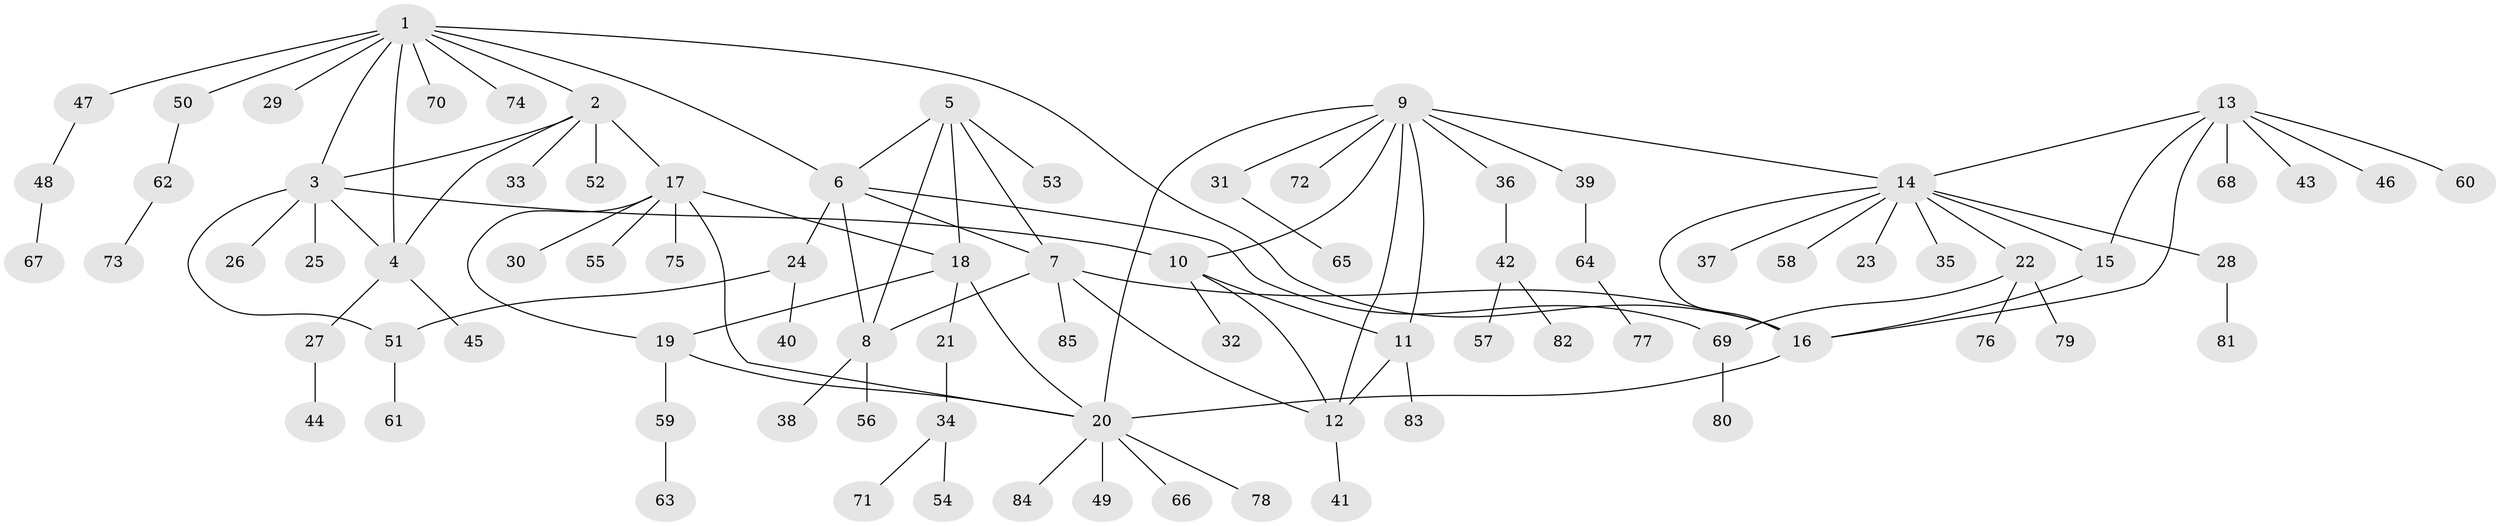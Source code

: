 // coarse degree distribution, {5: 0.11538461538461539, 2: 0.19230769230769232, 6: 0.019230769230769232, 9: 0.019230769230769232, 3: 0.057692307692307696, 4: 0.07692307692307693, 1: 0.46153846153846156, 8: 0.019230769230769232, 7: 0.038461538461538464}
// Generated by graph-tools (version 1.1) at 2025/37/03/04/25 23:37:36]
// undirected, 85 vertices, 107 edges
graph export_dot {
  node [color=gray90,style=filled];
  1;
  2;
  3;
  4;
  5;
  6;
  7;
  8;
  9;
  10;
  11;
  12;
  13;
  14;
  15;
  16;
  17;
  18;
  19;
  20;
  21;
  22;
  23;
  24;
  25;
  26;
  27;
  28;
  29;
  30;
  31;
  32;
  33;
  34;
  35;
  36;
  37;
  38;
  39;
  40;
  41;
  42;
  43;
  44;
  45;
  46;
  47;
  48;
  49;
  50;
  51;
  52;
  53;
  54;
  55;
  56;
  57;
  58;
  59;
  60;
  61;
  62;
  63;
  64;
  65;
  66;
  67;
  68;
  69;
  70;
  71;
  72;
  73;
  74;
  75;
  76;
  77;
  78;
  79;
  80;
  81;
  82;
  83;
  84;
  85;
  1 -- 2;
  1 -- 3;
  1 -- 4;
  1 -- 6;
  1 -- 16;
  1 -- 29;
  1 -- 47;
  1 -- 50;
  1 -- 70;
  1 -- 74;
  2 -- 3;
  2 -- 4;
  2 -- 17;
  2 -- 33;
  2 -- 52;
  3 -- 4;
  3 -- 10;
  3 -- 25;
  3 -- 26;
  3 -- 51;
  4 -- 27;
  4 -- 45;
  5 -- 6;
  5 -- 7;
  5 -- 8;
  5 -- 18;
  5 -- 53;
  6 -- 7;
  6 -- 8;
  6 -- 24;
  6 -- 69;
  7 -- 8;
  7 -- 12;
  7 -- 16;
  7 -- 85;
  8 -- 38;
  8 -- 56;
  9 -- 10;
  9 -- 11;
  9 -- 12;
  9 -- 14;
  9 -- 20;
  9 -- 31;
  9 -- 36;
  9 -- 39;
  9 -- 72;
  10 -- 11;
  10 -- 12;
  10 -- 32;
  11 -- 12;
  11 -- 83;
  12 -- 41;
  13 -- 14;
  13 -- 15;
  13 -- 16;
  13 -- 43;
  13 -- 46;
  13 -- 60;
  13 -- 68;
  14 -- 15;
  14 -- 16;
  14 -- 22;
  14 -- 23;
  14 -- 28;
  14 -- 35;
  14 -- 37;
  14 -- 58;
  15 -- 16;
  16 -- 20;
  17 -- 18;
  17 -- 19;
  17 -- 20;
  17 -- 30;
  17 -- 55;
  17 -- 75;
  18 -- 19;
  18 -- 20;
  18 -- 21;
  19 -- 20;
  19 -- 59;
  20 -- 49;
  20 -- 66;
  20 -- 78;
  20 -- 84;
  21 -- 34;
  22 -- 69;
  22 -- 76;
  22 -- 79;
  24 -- 40;
  24 -- 51;
  27 -- 44;
  28 -- 81;
  31 -- 65;
  34 -- 54;
  34 -- 71;
  36 -- 42;
  39 -- 64;
  42 -- 57;
  42 -- 82;
  47 -- 48;
  48 -- 67;
  50 -- 62;
  51 -- 61;
  59 -- 63;
  62 -- 73;
  64 -- 77;
  69 -- 80;
}
